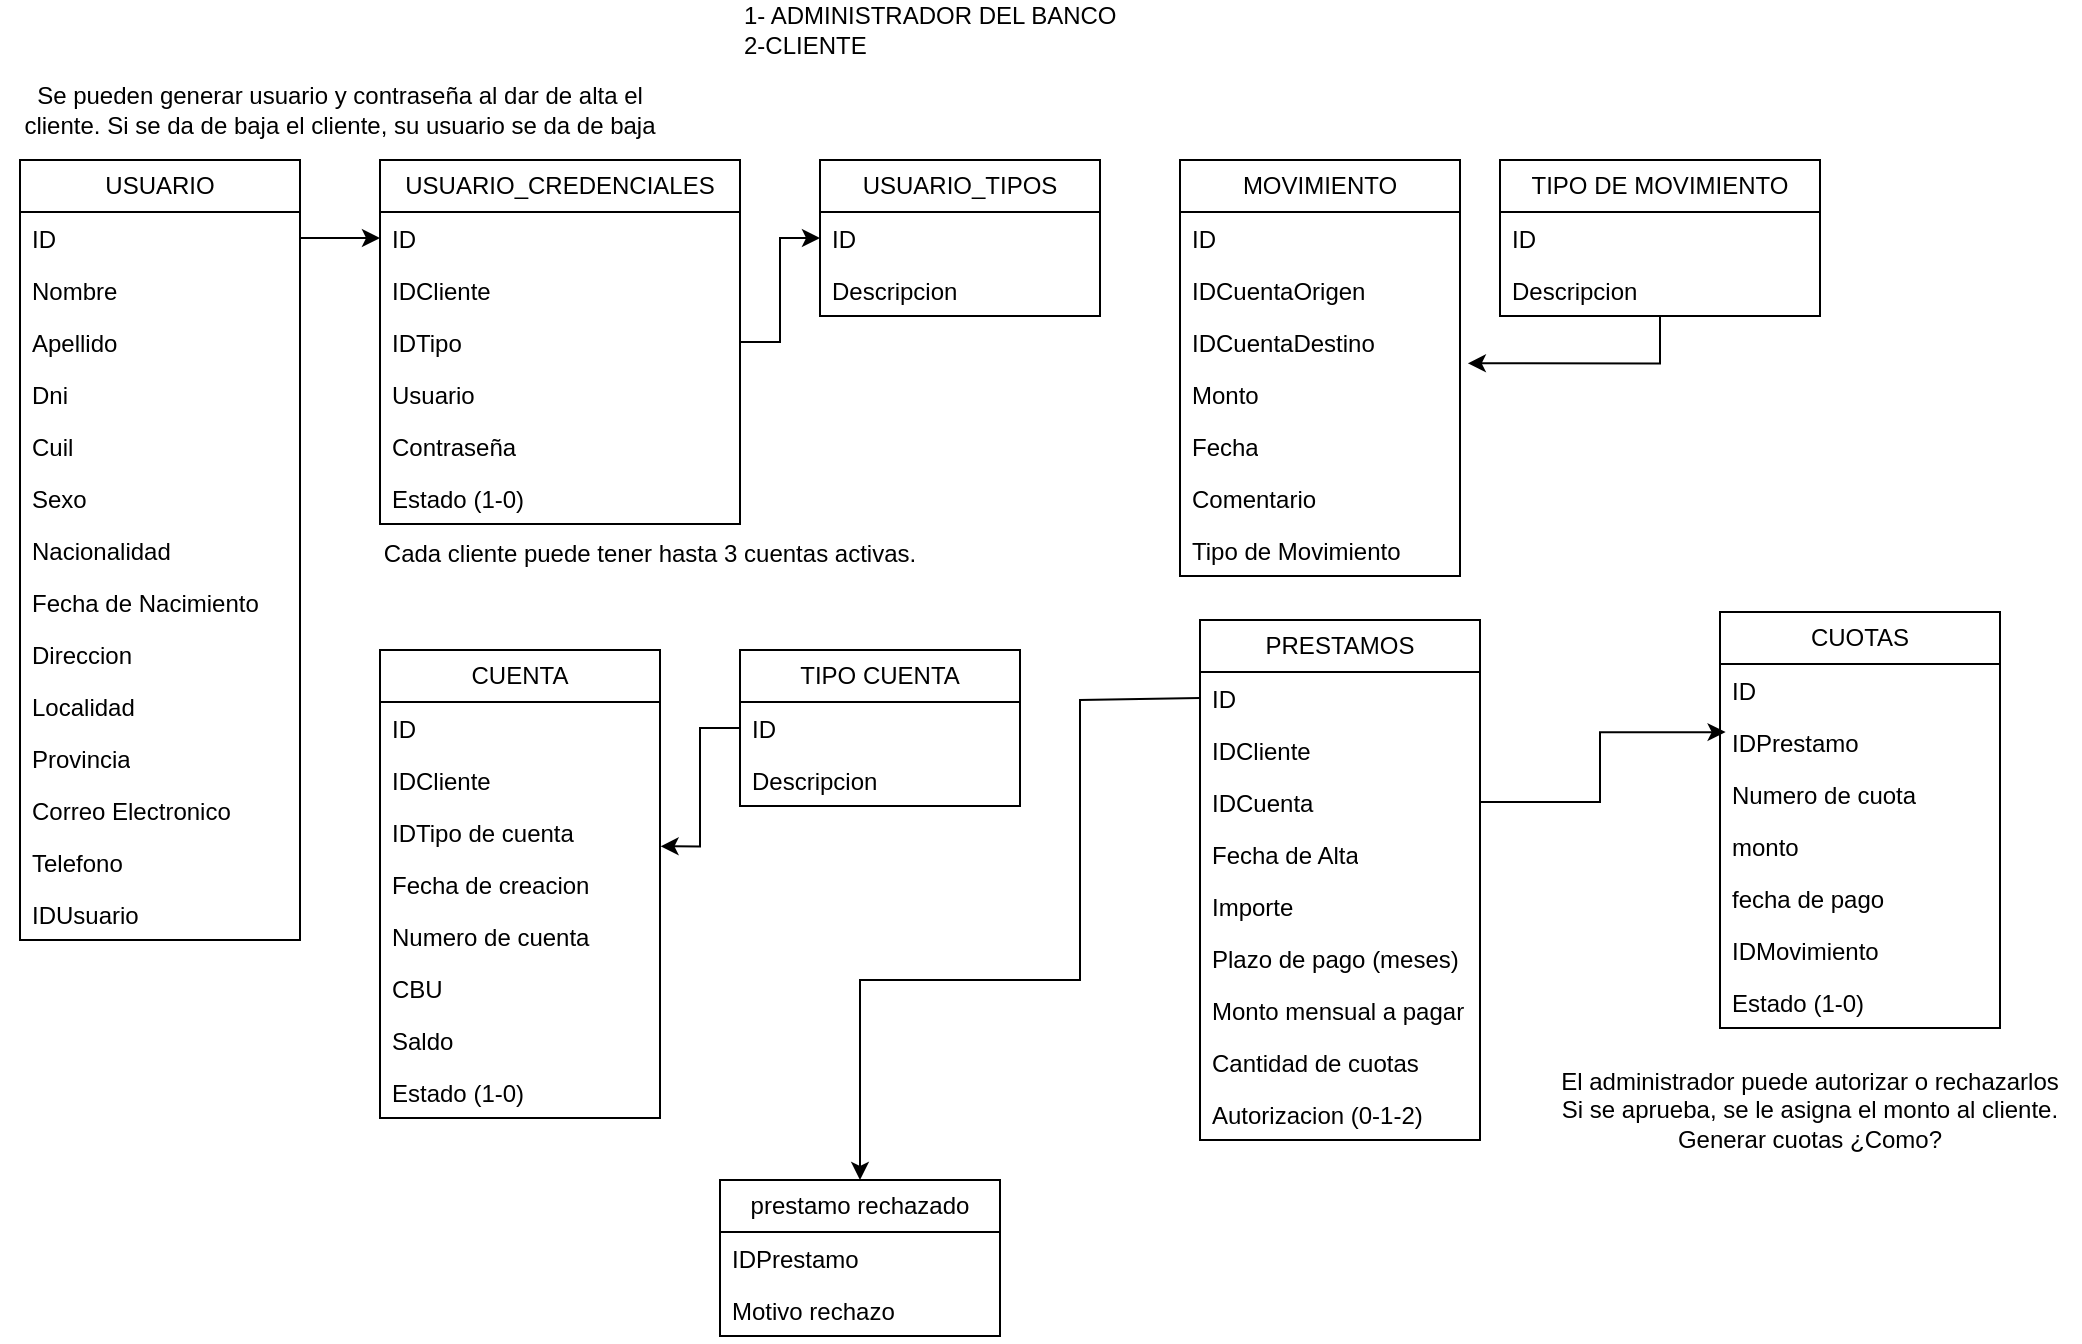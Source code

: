 <mxfile version="27.1.6">
  <diagram id="C5RBs43oDa-KdzZeNtuy" name="Page-1">
    <mxGraphModel dx="1565" dy="611" grid="1" gridSize="10" guides="1" tooltips="1" connect="1" arrows="1" fold="1" page="1" pageScale="1" pageWidth="827" pageHeight="1169" math="0" shadow="0">
      <root>
        <mxCell id="WIyWlLk6GJQsqaUBKTNV-0" />
        <mxCell id="WIyWlLk6GJQsqaUBKTNV-1" parent="WIyWlLk6GJQsqaUBKTNV-0" />
        <mxCell id="1Sl9D-tVaPSKTKUuCVJj-7" value="USUARIO_TIPOS" style="swimlane;fontStyle=0;childLayout=stackLayout;horizontal=1;startSize=26;fillColor=none;horizontalStack=0;resizeParent=1;resizeParentMax=0;resizeLast=0;collapsible=1;marginBottom=0;whiteSpace=wrap;html=1;" parent="WIyWlLk6GJQsqaUBKTNV-1" vertex="1">
          <mxGeometry x="560" y="340" width="140" height="78" as="geometry" />
        </mxCell>
        <mxCell id="1Sl9D-tVaPSKTKUuCVJj-8" value="ID" style="text;strokeColor=none;fillColor=none;align=left;verticalAlign=top;spacingLeft=4;spacingRight=4;overflow=hidden;rotatable=0;points=[[0,0.5],[1,0.5]];portConstraint=eastwest;whiteSpace=wrap;html=1;" parent="1Sl9D-tVaPSKTKUuCVJj-7" vertex="1">
          <mxGeometry y="26" width="140" height="26" as="geometry" />
        </mxCell>
        <mxCell id="1Sl9D-tVaPSKTKUuCVJj-9" value="Descripcion" style="text;strokeColor=none;fillColor=none;align=left;verticalAlign=top;spacingLeft=4;spacingRight=4;overflow=hidden;rotatable=0;points=[[0,0.5],[1,0.5]];portConstraint=eastwest;whiteSpace=wrap;html=1;" parent="1Sl9D-tVaPSKTKUuCVJj-7" vertex="1">
          <mxGeometry y="52" width="140" height="26" as="geometry" />
        </mxCell>
        <mxCell id="1Sl9D-tVaPSKTKUuCVJj-11" value="1- ADMINISTRADOR DEL BANCO&lt;div&gt;2-CLIENTE&lt;/div&gt;" style="text;strokeColor=none;align=left;fillColor=none;html=1;verticalAlign=middle;whiteSpace=wrap;rounded=0;" parent="WIyWlLk6GJQsqaUBKTNV-1" vertex="1">
          <mxGeometry x="520" y="260" width="190" height="30" as="geometry" />
        </mxCell>
        <mxCell id="1Sl9D-tVaPSKTKUuCVJj-13" value="USUARIO" style="swimlane;fontStyle=0;childLayout=stackLayout;horizontal=1;startSize=26;fillColor=none;horizontalStack=0;resizeParent=1;resizeParentMax=0;resizeLast=0;collapsible=1;marginBottom=0;whiteSpace=wrap;html=1;" parent="WIyWlLk6GJQsqaUBKTNV-1" vertex="1">
          <mxGeometry x="160" y="340" width="140" height="390" as="geometry" />
        </mxCell>
        <mxCell id="1Sl9D-tVaPSKTKUuCVJj-14" value="ID" style="text;strokeColor=none;fillColor=none;align=left;verticalAlign=top;spacingLeft=4;spacingRight=4;overflow=hidden;rotatable=0;points=[[0,0.5],[1,0.5]];portConstraint=eastwest;whiteSpace=wrap;html=1;" parent="1Sl9D-tVaPSKTKUuCVJj-13" vertex="1">
          <mxGeometry y="26" width="140" height="26" as="geometry" />
        </mxCell>
        <mxCell id="1Sl9D-tVaPSKTKUuCVJj-18" value="Nombre" style="text;strokeColor=none;fillColor=none;align=left;verticalAlign=top;spacingLeft=4;spacingRight=4;overflow=hidden;rotatable=0;points=[[0,0.5],[1,0.5]];portConstraint=eastwest;whiteSpace=wrap;html=1;" parent="1Sl9D-tVaPSKTKUuCVJj-13" vertex="1">
          <mxGeometry y="52" width="140" height="26" as="geometry" />
        </mxCell>
        <mxCell id="1Sl9D-tVaPSKTKUuCVJj-19" value="Apellido" style="text;strokeColor=none;fillColor=none;align=left;verticalAlign=top;spacingLeft=4;spacingRight=4;overflow=hidden;rotatable=0;points=[[0,0.5],[1,0.5]];portConstraint=eastwest;whiteSpace=wrap;html=1;" parent="1Sl9D-tVaPSKTKUuCVJj-13" vertex="1">
          <mxGeometry y="78" width="140" height="26" as="geometry" />
        </mxCell>
        <mxCell id="1Sl9D-tVaPSKTKUuCVJj-20" value="Dni" style="text;strokeColor=none;fillColor=none;align=left;verticalAlign=top;spacingLeft=4;spacingRight=4;overflow=hidden;rotatable=0;points=[[0,0.5],[1,0.5]];portConstraint=eastwest;whiteSpace=wrap;html=1;" parent="1Sl9D-tVaPSKTKUuCVJj-13" vertex="1">
          <mxGeometry y="104" width="140" height="26" as="geometry" />
        </mxCell>
        <mxCell id="1Sl9D-tVaPSKTKUuCVJj-67" value="Cuil" style="text;strokeColor=none;fillColor=none;align=left;verticalAlign=top;spacingLeft=4;spacingRight=4;overflow=hidden;rotatable=0;points=[[0,0.5],[1,0.5]];portConstraint=eastwest;whiteSpace=wrap;html=1;" parent="1Sl9D-tVaPSKTKUuCVJj-13" vertex="1">
          <mxGeometry y="130" width="140" height="26" as="geometry" />
        </mxCell>
        <mxCell id="1Sl9D-tVaPSKTKUuCVJj-68" value="Sexo" style="text;strokeColor=none;fillColor=none;align=left;verticalAlign=top;spacingLeft=4;spacingRight=4;overflow=hidden;rotatable=0;points=[[0,0.5],[1,0.5]];portConstraint=eastwest;whiteSpace=wrap;html=1;" parent="1Sl9D-tVaPSKTKUuCVJj-13" vertex="1">
          <mxGeometry y="156" width="140" height="26" as="geometry" />
        </mxCell>
        <mxCell id="1Sl9D-tVaPSKTKUuCVJj-69" value="Nacionalidad" style="text;strokeColor=none;fillColor=none;align=left;verticalAlign=top;spacingLeft=4;spacingRight=4;overflow=hidden;rotatable=0;points=[[0,0.5],[1,0.5]];portConstraint=eastwest;whiteSpace=wrap;html=1;" parent="1Sl9D-tVaPSKTKUuCVJj-13" vertex="1">
          <mxGeometry y="182" width="140" height="26" as="geometry" />
        </mxCell>
        <mxCell id="1Sl9D-tVaPSKTKUuCVJj-70" value="Fecha de Nacimiento" style="text;strokeColor=none;fillColor=none;align=left;verticalAlign=top;spacingLeft=4;spacingRight=4;overflow=hidden;rotatable=0;points=[[0,0.5],[1,0.5]];portConstraint=eastwest;whiteSpace=wrap;html=1;" parent="1Sl9D-tVaPSKTKUuCVJj-13" vertex="1">
          <mxGeometry y="208" width="140" height="26" as="geometry" />
        </mxCell>
        <mxCell id="1Sl9D-tVaPSKTKUuCVJj-71" value="Direccion" style="text;strokeColor=none;fillColor=none;align=left;verticalAlign=top;spacingLeft=4;spacingRight=4;overflow=hidden;rotatable=0;points=[[0,0.5],[1,0.5]];portConstraint=eastwest;whiteSpace=wrap;html=1;" parent="1Sl9D-tVaPSKTKUuCVJj-13" vertex="1">
          <mxGeometry y="234" width="140" height="26" as="geometry" />
        </mxCell>
        <mxCell id="1Sl9D-tVaPSKTKUuCVJj-72" value="Localidad" style="text;strokeColor=none;fillColor=none;align=left;verticalAlign=top;spacingLeft=4;spacingRight=4;overflow=hidden;rotatable=0;points=[[0,0.5],[1,0.5]];portConstraint=eastwest;whiteSpace=wrap;html=1;" parent="1Sl9D-tVaPSKTKUuCVJj-13" vertex="1">
          <mxGeometry y="260" width="140" height="26" as="geometry" />
        </mxCell>
        <mxCell id="1Sl9D-tVaPSKTKUuCVJj-73" value="Provincia" style="text;strokeColor=none;fillColor=none;align=left;verticalAlign=top;spacingLeft=4;spacingRight=4;overflow=hidden;rotatable=0;points=[[0,0.5],[1,0.5]];portConstraint=eastwest;whiteSpace=wrap;html=1;" parent="1Sl9D-tVaPSKTKUuCVJj-13" vertex="1">
          <mxGeometry y="286" width="140" height="26" as="geometry" />
        </mxCell>
        <mxCell id="1Sl9D-tVaPSKTKUuCVJj-74" value="Correo Electronico" style="text;strokeColor=none;fillColor=none;align=left;verticalAlign=top;spacingLeft=4;spacingRight=4;overflow=hidden;rotatable=0;points=[[0,0.5],[1,0.5]];portConstraint=eastwest;whiteSpace=wrap;html=1;" parent="1Sl9D-tVaPSKTKUuCVJj-13" vertex="1">
          <mxGeometry y="312" width="140" height="26" as="geometry" />
        </mxCell>
        <mxCell id="1Sl9D-tVaPSKTKUuCVJj-75" value="Telefono" style="text;strokeColor=none;fillColor=none;align=left;verticalAlign=top;spacingLeft=4;spacingRight=4;overflow=hidden;rotatable=0;points=[[0,0.5],[1,0.5]];portConstraint=eastwest;whiteSpace=wrap;html=1;" parent="1Sl9D-tVaPSKTKUuCVJj-13" vertex="1">
          <mxGeometry y="338" width="140" height="26" as="geometry" />
        </mxCell>
        <mxCell id="1Sl9D-tVaPSKTKUuCVJj-21" value="IDUsuario" style="text;strokeColor=none;fillColor=none;align=left;verticalAlign=top;spacingLeft=4;spacingRight=4;overflow=hidden;rotatable=0;points=[[0,0.5],[1,0.5]];portConstraint=eastwest;whiteSpace=wrap;html=1;" parent="1Sl9D-tVaPSKTKUuCVJj-13" vertex="1">
          <mxGeometry y="364" width="140" height="26" as="geometry" />
        </mxCell>
        <mxCell id="1Sl9D-tVaPSKTKUuCVJj-22" value="USUARIO_CREDENCIALES" style="swimlane;fontStyle=0;childLayout=stackLayout;horizontal=1;startSize=26;fillColor=none;horizontalStack=0;resizeParent=1;resizeParentMax=0;resizeLast=0;collapsible=1;marginBottom=0;whiteSpace=wrap;html=1;" parent="WIyWlLk6GJQsqaUBKTNV-1" vertex="1">
          <mxGeometry x="340" y="340" width="180" height="182" as="geometry" />
        </mxCell>
        <mxCell id="1Sl9D-tVaPSKTKUuCVJj-23" value="ID" style="text;strokeColor=none;fillColor=none;align=left;verticalAlign=top;spacingLeft=4;spacingRight=4;overflow=hidden;rotatable=0;points=[[0,0.5],[1,0.5]];portConstraint=eastwest;whiteSpace=wrap;html=1;" parent="1Sl9D-tVaPSKTKUuCVJj-22" vertex="1">
          <mxGeometry y="26" width="180" height="26" as="geometry" />
        </mxCell>
        <mxCell id="0VnSsvkxYb78M8ndvh_B-0" value="IDCliente" style="text;strokeColor=none;fillColor=none;align=left;verticalAlign=top;spacingLeft=4;spacingRight=4;overflow=hidden;rotatable=0;points=[[0,0.5],[1,0.5]];portConstraint=eastwest;whiteSpace=wrap;html=1;" parent="1Sl9D-tVaPSKTKUuCVJj-22" vertex="1">
          <mxGeometry y="52" width="180" height="26" as="geometry" />
        </mxCell>
        <mxCell id="04tVf3Z1UkTobvmDX2Ty-1" value="IDTipo" style="text;strokeColor=none;fillColor=none;align=left;verticalAlign=top;spacingLeft=4;spacingRight=4;overflow=hidden;rotatable=0;points=[[0,0.5],[1,0.5]];portConstraint=eastwest;whiteSpace=wrap;html=1;" parent="1Sl9D-tVaPSKTKUuCVJj-22" vertex="1">
          <mxGeometry y="78" width="180" height="26" as="geometry" />
        </mxCell>
        <mxCell id="1Sl9D-tVaPSKTKUuCVJj-24" value="Usuario" style="text;strokeColor=none;fillColor=none;align=left;verticalAlign=top;spacingLeft=4;spacingRight=4;overflow=hidden;rotatable=0;points=[[0,0.5],[1,0.5]];portConstraint=eastwest;whiteSpace=wrap;html=1;" parent="1Sl9D-tVaPSKTKUuCVJj-22" vertex="1">
          <mxGeometry y="104" width="180" height="26" as="geometry" />
        </mxCell>
        <mxCell id="1Sl9D-tVaPSKTKUuCVJj-25" value="Contraseña" style="text;strokeColor=none;fillColor=none;align=left;verticalAlign=top;spacingLeft=4;spacingRight=4;overflow=hidden;rotatable=0;points=[[0,0.5],[1,0.5]];portConstraint=eastwest;whiteSpace=wrap;html=1;" parent="1Sl9D-tVaPSKTKUuCVJj-22" vertex="1">
          <mxGeometry y="130" width="180" height="26" as="geometry" />
        </mxCell>
        <mxCell id="1Sl9D-tVaPSKTKUuCVJj-32" value="Estado (1-0)" style="text;strokeColor=none;fillColor=none;align=left;verticalAlign=top;spacingLeft=4;spacingRight=4;overflow=hidden;rotatable=0;points=[[0,0.5],[1,0.5]];portConstraint=eastwest;whiteSpace=wrap;html=1;" parent="1Sl9D-tVaPSKTKUuCVJj-22" vertex="1">
          <mxGeometry y="156" width="180" height="26" as="geometry" />
        </mxCell>
        <mxCell id="1Sl9D-tVaPSKTKUuCVJj-31" value="Se pueden generar usuario y contraseña al dar de alta el cliente. Si se da de baja el cliente, su usuario se da de baja" style="text;strokeColor=none;align=center;fillColor=none;html=1;verticalAlign=middle;whiteSpace=wrap;rounded=0;" parent="WIyWlLk6GJQsqaUBKTNV-1" vertex="1">
          <mxGeometry x="150" y="300" width="340" height="30" as="geometry" />
        </mxCell>
        <mxCell id="1Sl9D-tVaPSKTKUuCVJj-33" value="CUENTA" style="swimlane;fontStyle=0;childLayout=stackLayout;horizontal=1;startSize=26;fillColor=none;horizontalStack=0;resizeParent=1;resizeParentMax=0;resizeLast=0;collapsible=1;marginBottom=0;whiteSpace=wrap;html=1;" parent="WIyWlLk6GJQsqaUBKTNV-1" vertex="1">
          <mxGeometry x="340" y="585" width="140" height="234" as="geometry" />
        </mxCell>
        <mxCell id="1Sl9D-tVaPSKTKUuCVJj-34" value="ID" style="text;strokeColor=none;fillColor=none;align=left;verticalAlign=top;spacingLeft=4;spacingRight=4;overflow=hidden;rotatable=0;points=[[0,0.5],[1,0.5]];portConstraint=eastwest;whiteSpace=wrap;html=1;" parent="1Sl9D-tVaPSKTKUuCVJj-33" vertex="1">
          <mxGeometry y="26" width="140" height="26" as="geometry" />
        </mxCell>
        <mxCell id="1Sl9D-tVaPSKTKUuCVJj-35" value="IDCliente" style="text;strokeColor=none;fillColor=none;align=left;verticalAlign=top;spacingLeft=4;spacingRight=4;overflow=hidden;rotatable=0;points=[[0,0.5],[1,0.5]];portConstraint=eastwest;whiteSpace=wrap;html=1;" parent="1Sl9D-tVaPSKTKUuCVJj-33" vertex="1">
          <mxGeometry y="52" width="140" height="26" as="geometry" />
        </mxCell>
        <mxCell id="1Sl9D-tVaPSKTKUuCVJj-62" value="IDTipo de cuenta" style="text;strokeColor=none;fillColor=none;align=left;verticalAlign=top;spacingLeft=4;spacingRight=4;overflow=hidden;rotatable=0;points=[[0,0.5],[1,0.5]];portConstraint=eastwest;whiteSpace=wrap;html=1;" parent="1Sl9D-tVaPSKTKUuCVJj-33" vertex="1">
          <mxGeometry y="78" width="140" height="26" as="geometry" />
        </mxCell>
        <mxCell id="1Sl9D-tVaPSKTKUuCVJj-61" value="Fecha de creacion" style="text;strokeColor=none;fillColor=none;align=left;verticalAlign=top;spacingLeft=4;spacingRight=4;overflow=hidden;rotatable=0;points=[[0,0.5],[1,0.5]];portConstraint=eastwest;whiteSpace=wrap;html=1;" parent="1Sl9D-tVaPSKTKUuCVJj-33" vertex="1">
          <mxGeometry y="104" width="140" height="26" as="geometry" />
        </mxCell>
        <mxCell id="1Sl9D-tVaPSKTKUuCVJj-63" value="Numero de cuenta" style="text;strokeColor=none;fillColor=none;align=left;verticalAlign=top;spacingLeft=4;spacingRight=4;overflow=hidden;rotatable=0;points=[[0,0.5],[1,0.5]];portConstraint=eastwest;whiteSpace=wrap;html=1;" parent="1Sl9D-tVaPSKTKUuCVJj-33" vertex="1">
          <mxGeometry y="130" width="140" height="26" as="geometry" />
        </mxCell>
        <mxCell id="1Sl9D-tVaPSKTKUuCVJj-64" value="CBU" style="text;strokeColor=none;fillColor=none;align=left;verticalAlign=top;spacingLeft=4;spacingRight=4;overflow=hidden;rotatable=0;points=[[0,0.5],[1,0.5]];portConstraint=eastwest;whiteSpace=wrap;html=1;" parent="1Sl9D-tVaPSKTKUuCVJj-33" vertex="1">
          <mxGeometry y="156" width="140" height="26" as="geometry" />
        </mxCell>
        <mxCell id="1Sl9D-tVaPSKTKUuCVJj-36" value="Saldo" style="text;strokeColor=none;fillColor=none;align=left;verticalAlign=top;spacingLeft=4;spacingRight=4;overflow=hidden;rotatable=0;points=[[0,0.5],[1,0.5]];portConstraint=eastwest;whiteSpace=wrap;html=1;" parent="1Sl9D-tVaPSKTKUuCVJj-33" vertex="1">
          <mxGeometry y="182" width="140" height="26" as="geometry" />
        </mxCell>
        <mxCell id="1Sl9D-tVaPSKTKUuCVJj-37" value="Estado (1-0)" style="text;strokeColor=none;fillColor=none;align=left;verticalAlign=top;spacingLeft=4;spacingRight=4;overflow=hidden;rotatable=0;points=[[0,0.5],[1,0.5]];portConstraint=eastwest;whiteSpace=wrap;html=1;" parent="1Sl9D-tVaPSKTKUuCVJj-33" vertex="1">
          <mxGeometry y="208" width="140" height="26" as="geometry" />
        </mxCell>
        <mxCell id="1Sl9D-tVaPSKTKUuCVJj-38" value="Cada cliente puede tener hasta 3 cuentas activas." style="text;strokeColor=none;align=center;fillColor=none;html=1;verticalAlign=middle;whiteSpace=wrap;rounded=0;" parent="WIyWlLk6GJQsqaUBKTNV-1" vertex="1">
          <mxGeometry x="340" y="522" width="270" height="30" as="geometry" />
        </mxCell>
        <mxCell id="1Sl9D-tVaPSKTKUuCVJj-39" value="PRESTAMOS" style="swimlane;fontStyle=0;childLayout=stackLayout;horizontal=1;startSize=26;fillColor=none;horizontalStack=0;resizeParent=1;resizeParentMax=0;resizeLast=0;collapsible=1;marginBottom=0;whiteSpace=wrap;html=1;" parent="WIyWlLk6GJQsqaUBKTNV-1" vertex="1">
          <mxGeometry x="750" y="570" width="140" height="260" as="geometry" />
        </mxCell>
        <mxCell id="1Sl9D-tVaPSKTKUuCVJj-40" value="ID" style="text;strokeColor=none;fillColor=none;align=left;verticalAlign=top;spacingLeft=4;spacingRight=4;overflow=hidden;rotatable=0;points=[[0,0.5],[1,0.5]];portConstraint=eastwest;whiteSpace=wrap;html=1;" parent="1Sl9D-tVaPSKTKUuCVJj-39" vertex="1">
          <mxGeometry y="26" width="140" height="26" as="geometry" />
        </mxCell>
        <mxCell id="1Sl9D-tVaPSKTKUuCVJj-41" value="IDCliente" style="text;strokeColor=none;fillColor=none;align=left;verticalAlign=top;spacingLeft=4;spacingRight=4;overflow=hidden;rotatable=0;points=[[0,0.5],[1,0.5]];portConstraint=eastwest;whiteSpace=wrap;html=1;" parent="1Sl9D-tVaPSKTKUuCVJj-39" vertex="1">
          <mxGeometry y="52" width="140" height="26" as="geometry" />
        </mxCell>
        <mxCell id="1Sl9D-tVaPSKTKUuCVJj-42" value="IDCuenta" style="text;strokeColor=none;fillColor=none;align=left;verticalAlign=top;spacingLeft=4;spacingRight=4;overflow=hidden;rotatable=0;points=[[0,0.5],[1,0.5]];portConstraint=eastwest;whiteSpace=wrap;html=1;" parent="1Sl9D-tVaPSKTKUuCVJj-39" vertex="1">
          <mxGeometry y="78" width="140" height="26" as="geometry" />
        </mxCell>
        <mxCell id="1Sl9D-tVaPSKTKUuCVJj-76" value="Fecha de Alta" style="text;strokeColor=none;fillColor=none;align=left;verticalAlign=top;spacingLeft=4;spacingRight=4;overflow=hidden;rotatable=0;points=[[0,0.5],[1,0.5]];portConstraint=eastwest;whiteSpace=wrap;html=1;" parent="1Sl9D-tVaPSKTKUuCVJj-39" vertex="1">
          <mxGeometry y="104" width="140" height="26" as="geometry" />
        </mxCell>
        <mxCell id="1Sl9D-tVaPSKTKUuCVJj-77" value="Importe" style="text;strokeColor=none;fillColor=none;align=left;verticalAlign=top;spacingLeft=4;spacingRight=4;overflow=hidden;rotatable=0;points=[[0,0.5],[1,0.5]];portConstraint=eastwest;whiteSpace=wrap;html=1;" parent="1Sl9D-tVaPSKTKUuCVJj-39" vertex="1">
          <mxGeometry y="130" width="140" height="26" as="geometry" />
        </mxCell>
        <mxCell id="1Sl9D-tVaPSKTKUuCVJj-78" value="Plazo de pago (meses)" style="text;strokeColor=none;fillColor=none;align=left;verticalAlign=top;spacingLeft=4;spacingRight=4;overflow=hidden;rotatable=0;points=[[0,0.5],[1,0.5]];portConstraint=eastwest;whiteSpace=wrap;html=1;" parent="1Sl9D-tVaPSKTKUuCVJj-39" vertex="1">
          <mxGeometry y="156" width="140" height="26" as="geometry" />
        </mxCell>
        <mxCell id="1Sl9D-tVaPSKTKUuCVJj-79" value="Monto mensual a pagar" style="text;strokeColor=none;fillColor=none;align=left;verticalAlign=top;spacingLeft=4;spacingRight=4;overflow=hidden;rotatable=0;points=[[0,0.5],[1,0.5]];portConstraint=eastwest;whiteSpace=wrap;html=1;" parent="1Sl9D-tVaPSKTKUuCVJj-39" vertex="1">
          <mxGeometry y="182" width="140" height="26" as="geometry" />
        </mxCell>
        <mxCell id="1Sl9D-tVaPSKTKUuCVJj-80" value="Cantidad de cuotas" style="text;strokeColor=none;fillColor=none;align=left;verticalAlign=top;spacingLeft=4;spacingRight=4;overflow=hidden;rotatable=0;points=[[0,0.5],[1,0.5]];portConstraint=eastwest;whiteSpace=wrap;html=1;" parent="1Sl9D-tVaPSKTKUuCVJj-39" vertex="1">
          <mxGeometry y="208" width="140" height="26" as="geometry" />
        </mxCell>
        <mxCell id="1Sl9D-tVaPSKTKUuCVJj-43" value="Autorizacion (0-1-2)" style="text;strokeColor=none;fillColor=none;align=left;verticalAlign=top;spacingLeft=4;spacingRight=4;overflow=hidden;rotatable=0;points=[[0,0.5],[1,0.5]];portConstraint=eastwest;whiteSpace=wrap;html=1;" parent="1Sl9D-tVaPSKTKUuCVJj-39" vertex="1">
          <mxGeometry y="234" width="140" height="26" as="geometry" />
        </mxCell>
        <mxCell id="1Sl9D-tVaPSKTKUuCVJj-44" value="El administrador puede autorizar o rechazarlos&lt;div&gt;Si se aprueba, se le asigna el monto al cliente.&lt;/div&gt;&lt;div&gt;Generar cuotas ¿Como?&lt;/div&gt;" style="text;strokeColor=none;align=center;fillColor=none;html=1;verticalAlign=middle;whiteSpace=wrap;rounded=0;" parent="WIyWlLk6GJQsqaUBKTNV-1" vertex="1">
          <mxGeometry x="920" y="800" width="270" height="30" as="geometry" />
        </mxCell>
        <mxCell id="1Sl9D-tVaPSKTKUuCVJj-45" value="MOVIMIENTO" style="swimlane;fontStyle=0;childLayout=stackLayout;horizontal=1;startSize=26;fillColor=none;horizontalStack=0;resizeParent=1;resizeParentMax=0;resizeLast=0;collapsible=1;marginBottom=0;whiteSpace=wrap;html=1;" parent="WIyWlLk6GJQsqaUBKTNV-1" vertex="1">
          <mxGeometry x="740" y="340" width="140" height="208" as="geometry" />
        </mxCell>
        <mxCell id="1Sl9D-tVaPSKTKUuCVJj-46" value="ID" style="text;strokeColor=none;fillColor=none;align=left;verticalAlign=top;spacingLeft=4;spacingRight=4;overflow=hidden;rotatable=0;points=[[0,0.5],[1,0.5]];portConstraint=eastwest;whiteSpace=wrap;html=1;" parent="1Sl9D-tVaPSKTKUuCVJj-45" vertex="1">
          <mxGeometry y="26" width="140" height="26" as="geometry" />
        </mxCell>
        <mxCell id="1Sl9D-tVaPSKTKUuCVJj-47" value="IDCuentaOrigen" style="text;strokeColor=none;fillColor=none;align=left;verticalAlign=top;spacingLeft=4;spacingRight=4;overflow=hidden;rotatable=0;points=[[0,0.5],[1,0.5]];portConstraint=eastwest;whiteSpace=wrap;html=1;" parent="1Sl9D-tVaPSKTKUuCVJj-45" vertex="1">
          <mxGeometry y="52" width="140" height="26" as="geometry" />
        </mxCell>
        <mxCell id="1Sl9D-tVaPSKTKUuCVJj-48" value="IDCuentaDestino" style="text;strokeColor=none;fillColor=none;align=left;verticalAlign=top;spacingLeft=4;spacingRight=4;overflow=hidden;rotatable=0;points=[[0,0.5],[1,0.5]];portConstraint=eastwest;whiteSpace=wrap;html=1;" parent="1Sl9D-tVaPSKTKUuCVJj-45" vertex="1">
          <mxGeometry y="78" width="140" height="26" as="geometry" />
        </mxCell>
        <mxCell id="1Sl9D-tVaPSKTKUuCVJj-49" value="Monto" style="text;strokeColor=none;fillColor=none;align=left;verticalAlign=top;spacingLeft=4;spacingRight=4;overflow=hidden;rotatable=0;points=[[0,0.5],[1,0.5]];portConstraint=eastwest;whiteSpace=wrap;html=1;" parent="1Sl9D-tVaPSKTKUuCVJj-45" vertex="1">
          <mxGeometry y="104" width="140" height="26" as="geometry" />
        </mxCell>
        <mxCell id="1Sl9D-tVaPSKTKUuCVJj-50" value="Fecha" style="text;strokeColor=none;fillColor=none;align=left;verticalAlign=top;spacingLeft=4;spacingRight=4;overflow=hidden;rotatable=0;points=[[0,0.5],[1,0.5]];portConstraint=eastwest;whiteSpace=wrap;html=1;" parent="1Sl9D-tVaPSKTKUuCVJj-45" vertex="1">
          <mxGeometry y="130" width="140" height="26" as="geometry" />
        </mxCell>
        <mxCell id="1Sl9D-tVaPSKTKUuCVJj-51" value="Comentario" style="text;strokeColor=none;fillColor=none;align=left;verticalAlign=top;spacingLeft=4;spacingRight=4;overflow=hidden;rotatable=0;points=[[0,0.5],[1,0.5]];portConstraint=eastwest;whiteSpace=wrap;html=1;" parent="1Sl9D-tVaPSKTKUuCVJj-45" vertex="1">
          <mxGeometry y="156" width="140" height="26" as="geometry" />
        </mxCell>
        <mxCell id="1Sl9D-tVaPSKTKUuCVJj-52" value="Tipo de Movimiento" style="text;strokeColor=none;fillColor=none;align=left;verticalAlign=top;spacingLeft=4;spacingRight=4;overflow=hidden;rotatable=0;points=[[0,0.5],[1,0.5]];portConstraint=eastwest;whiteSpace=wrap;html=1;" parent="1Sl9D-tVaPSKTKUuCVJj-45" vertex="1">
          <mxGeometry y="182" width="140" height="26" as="geometry" />
        </mxCell>
        <mxCell id="1Sl9D-tVaPSKTKUuCVJj-53" value="TIPO DE MOVIMIENTO" style="swimlane;fontStyle=0;childLayout=stackLayout;horizontal=1;startSize=26;fillColor=none;horizontalStack=0;resizeParent=1;resizeParentMax=0;resizeLast=0;collapsible=1;marginBottom=0;whiteSpace=wrap;html=1;" parent="WIyWlLk6GJQsqaUBKTNV-1" vertex="1">
          <mxGeometry x="900" y="340" width="160" height="78" as="geometry" />
        </mxCell>
        <mxCell id="1Sl9D-tVaPSKTKUuCVJj-54" value="ID" style="text;strokeColor=none;fillColor=none;align=left;verticalAlign=top;spacingLeft=4;spacingRight=4;overflow=hidden;rotatable=0;points=[[0,0.5],[1,0.5]];portConstraint=eastwest;whiteSpace=wrap;html=1;" parent="1Sl9D-tVaPSKTKUuCVJj-53" vertex="1">
          <mxGeometry y="26" width="160" height="26" as="geometry" />
        </mxCell>
        <mxCell id="1Sl9D-tVaPSKTKUuCVJj-56" value="Descripcion" style="text;strokeColor=none;fillColor=none;align=left;verticalAlign=top;spacingLeft=4;spacingRight=4;overflow=hidden;rotatable=0;points=[[0,0.5],[1,0.5]];portConstraint=eastwest;whiteSpace=wrap;html=1;" parent="1Sl9D-tVaPSKTKUuCVJj-53" vertex="1">
          <mxGeometry y="52" width="160" height="26" as="geometry" />
        </mxCell>
        <mxCell id="1Sl9D-tVaPSKTKUuCVJj-81" value="CUOTAS" style="swimlane;fontStyle=0;childLayout=stackLayout;horizontal=1;startSize=26;fillColor=none;horizontalStack=0;resizeParent=1;resizeParentMax=0;resizeLast=0;collapsible=1;marginBottom=0;whiteSpace=wrap;html=1;" parent="WIyWlLk6GJQsqaUBKTNV-1" vertex="1">
          <mxGeometry x="1010" y="566" width="140" height="208" as="geometry" />
        </mxCell>
        <mxCell id="1Sl9D-tVaPSKTKUuCVJj-82" value="ID" style="text;strokeColor=none;fillColor=none;align=left;verticalAlign=top;spacingLeft=4;spacingRight=4;overflow=hidden;rotatable=0;points=[[0,0.5],[1,0.5]];portConstraint=eastwest;whiteSpace=wrap;html=1;" parent="1Sl9D-tVaPSKTKUuCVJj-81" vertex="1">
          <mxGeometry y="26" width="140" height="26" as="geometry" />
        </mxCell>
        <mxCell id="1Sl9D-tVaPSKTKUuCVJj-83" value="IDPrestamo" style="text;strokeColor=none;fillColor=none;align=left;verticalAlign=top;spacingLeft=4;spacingRight=4;overflow=hidden;rotatable=0;points=[[0,0.5],[1,0.5]];portConstraint=eastwest;whiteSpace=wrap;html=1;" parent="1Sl9D-tVaPSKTKUuCVJj-81" vertex="1">
          <mxGeometry y="52" width="140" height="26" as="geometry" />
        </mxCell>
        <mxCell id="1Sl9D-tVaPSKTKUuCVJj-84" value="Numero de cuota" style="text;strokeColor=none;fillColor=none;align=left;verticalAlign=top;spacingLeft=4;spacingRight=4;overflow=hidden;rotatable=0;points=[[0,0.5],[1,0.5]];portConstraint=eastwest;whiteSpace=wrap;html=1;" parent="1Sl9D-tVaPSKTKUuCVJj-81" vertex="1">
          <mxGeometry y="78" width="140" height="26" as="geometry" />
        </mxCell>
        <mxCell id="1Sl9D-tVaPSKTKUuCVJj-85" value="monto" style="text;strokeColor=none;fillColor=none;align=left;verticalAlign=top;spacingLeft=4;spacingRight=4;overflow=hidden;rotatable=0;points=[[0,0.5],[1,0.5]];portConstraint=eastwest;whiteSpace=wrap;html=1;" parent="1Sl9D-tVaPSKTKUuCVJj-81" vertex="1">
          <mxGeometry y="104" width="140" height="26" as="geometry" />
        </mxCell>
        <mxCell id="1Sl9D-tVaPSKTKUuCVJj-86" value="fecha de pago" style="text;strokeColor=none;fillColor=none;align=left;verticalAlign=top;spacingLeft=4;spacingRight=4;overflow=hidden;rotatable=0;points=[[0,0.5],[1,0.5]];portConstraint=eastwest;whiteSpace=wrap;html=1;" parent="1Sl9D-tVaPSKTKUuCVJj-81" vertex="1">
          <mxGeometry y="130" width="140" height="26" as="geometry" />
        </mxCell>
        <mxCell id="pMO4iIa-arlI1WdZukQr-0" value="IDMovimiento" style="text;strokeColor=none;fillColor=none;align=left;verticalAlign=top;spacingLeft=4;spacingRight=4;overflow=hidden;rotatable=0;points=[[0,0.5],[1,0.5]];portConstraint=eastwest;whiteSpace=wrap;html=1;" parent="1Sl9D-tVaPSKTKUuCVJj-81" vertex="1">
          <mxGeometry y="156" width="140" height="26" as="geometry" />
        </mxCell>
        <mxCell id="pMO4iIa-arlI1WdZukQr-1" value="Estado (1-0)" style="text;strokeColor=none;fillColor=none;align=left;verticalAlign=top;spacingLeft=4;spacingRight=4;overflow=hidden;rotatable=0;points=[[0,0.5],[1,0.5]];portConstraint=eastwest;whiteSpace=wrap;html=1;" parent="1Sl9D-tVaPSKTKUuCVJj-81" vertex="1">
          <mxGeometry y="182" width="140" height="26" as="geometry" />
        </mxCell>
        <mxCell id="HbRdZn2ui1ybzq64YQTR-0" style="edgeStyle=orthogonalEdgeStyle;rounded=0;orthogonalLoop=1;jettySize=auto;html=1;entryX=0;entryY=0.5;entryDx=0;entryDy=0;" parent="WIyWlLk6GJQsqaUBKTNV-1" source="1Sl9D-tVaPSKTKUuCVJj-14" target="1Sl9D-tVaPSKTKUuCVJj-23" edge="1">
          <mxGeometry relative="1" as="geometry" />
        </mxCell>
        <mxCell id="0VnSsvkxYb78M8ndvh_B-1" value="TIPO CUENTA" style="swimlane;fontStyle=0;childLayout=stackLayout;horizontal=1;startSize=26;fillColor=none;horizontalStack=0;resizeParent=1;resizeParentMax=0;resizeLast=0;collapsible=1;marginBottom=0;whiteSpace=wrap;html=1;" parent="WIyWlLk6GJQsqaUBKTNV-1" vertex="1">
          <mxGeometry x="520" y="585" width="140" height="78" as="geometry" />
        </mxCell>
        <mxCell id="0VnSsvkxYb78M8ndvh_B-2" value="ID" style="text;strokeColor=none;fillColor=none;align=left;verticalAlign=top;spacingLeft=4;spacingRight=4;overflow=hidden;rotatable=0;points=[[0,0.5],[1,0.5]];portConstraint=eastwest;whiteSpace=wrap;html=1;" parent="0VnSsvkxYb78M8ndvh_B-1" vertex="1">
          <mxGeometry y="26" width="140" height="26" as="geometry" />
        </mxCell>
        <mxCell id="0VnSsvkxYb78M8ndvh_B-9" value="Descripcion" style="text;strokeColor=none;fillColor=none;align=left;verticalAlign=top;spacingLeft=4;spacingRight=4;overflow=hidden;rotatable=0;points=[[0,0.5],[1,0.5]];portConstraint=eastwest;whiteSpace=wrap;html=1;" parent="0VnSsvkxYb78M8ndvh_B-1" vertex="1">
          <mxGeometry y="52" width="140" height="26" as="geometry" />
        </mxCell>
        <mxCell id="pMO4iIa-arlI1WdZukQr-2" style="edgeStyle=orthogonalEdgeStyle;rounded=0;orthogonalLoop=1;jettySize=auto;html=1;entryX=0.02;entryY=0.31;entryDx=0;entryDy=0;entryPerimeter=0;" parent="WIyWlLk6GJQsqaUBKTNV-1" source="1Sl9D-tVaPSKTKUuCVJj-42" target="1Sl9D-tVaPSKTKUuCVJj-83" edge="1">
          <mxGeometry relative="1" as="geometry" />
        </mxCell>
        <mxCell id="pMO4iIa-arlI1WdZukQr-3" style="edgeStyle=orthogonalEdgeStyle;rounded=0;orthogonalLoop=1;jettySize=auto;html=1;entryX=1.028;entryY=-0.09;entryDx=0;entryDy=0;entryPerimeter=0;" parent="WIyWlLk6GJQsqaUBKTNV-1" source="1Sl9D-tVaPSKTKUuCVJj-53" target="1Sl9D-tVaPSKTKUuCVJj-49" edge="1">
          <mxGeometry relative="1" as="geometry" />
        </mxCell>
        <mxCell id="pMO4iIa-arlI1WdZukQr-4" style="edgeStyle=orthogonalEdgeStyle;rounded=0;orthogonalLoop=1;jettySize=auto;html=1;entryX=1.002;entryY=0.775;entryDx=0;entryDy=0;entryPerimeter=0;" parent="WIyWlLk6GJQsqaUBKTNV-1" source="0VnSsvkxYb78M8ndvh_B-1" target="1Sl9D-tVaPSKTKUuCVJj-62" edge="1">
          <mxGeometry relative="1" as="geometry" />
        </mxCell>
        <mxCell id="04tVf3Z1UkTobvmDX2Ty-2" style="edgeStyle=orthogonalEdgeStyle;rounded=0;orthogonalLoop=1;jettySize=auto;html=1;entryX=0;entryY=0.5;entryDx=0;entryDy=0;" parent="WIyWlLk6GJQsqaUBKTNV-1" source="04tVf3Z1UkTobvmDX2Ty-1" target="1Sl9D-tVaPSKTKUuCVJj-8" edge="1">
          <mxGeometry relative="1" as="geometry" />
        </mxCell>
        <mxCell id="2mD_vske58beGint_q42-0" value="prestamo rechazado" style="swimlane;fontStyle=0;childLayout=stackLayout;horizontal=1;startSize=26;fillColor=none;horizontalStack=0;resizeParent=1;resizeParentMax=0;resizeLast=0;collapsible=1;marginBottom=0;whiteSpace=wrap;html=1;" vertex="1" parent="WIyWlLk6GJQsqaUBKTNV-1">
          <mxGeometry x="510" y="850" width="140" height="78" as="geometry" />
        </mxCell>
        <mxCell id="2mD_vske58beGint_q42-2" value="IDPrestamo" style="text;strokeColor=none;fillColor=none;align=left;verticalAlign=top;spacingLeft=4;spacingRight=4;overflow=hidden;rotatable=0;points=[[0,0.5],[1,0.5]];portConstraint=eastwest;whiteSpace=wrap;html=1;" vertex="1" parent="2mD_vske58beGint_q42-0">
          <mxGeometry y="26" width="140" height="26" as="geometry" />
        </mxCell>
        <mxCell id="2mD_vske58beGint_q42-1" value="Motivo rechazo" style="text;strokeColor=none;fillColor=none;align=left;verticalAlign=top;spacingLeft=4;spacingRight=4;overflow=hidden;rotatable=0;points=[[0,0.5],[1,0.5]];portConstraint=eastwest;whiteSpace=wrap;html=1;" vertex="1" parent="2mD_vske58beGint_q42-0">
          <mxGeometry y="52" width="140" height="26" as="geometry" />
        </mxCell>
        <mxCell id="2mD_vske58beGint_q42-13" style="rounded=0;orthogonalLoop=1;jettySize=auto;html=1;entryX=0.5;entryY=0;entryDx=0;entryDy=0;exitX=0;exitY=0.5;exitDx=0;exitDy=0;" edge="1" parent="WIyWlLk6GJQsqaUBKTNV-1" source="1Sl9D-tVaPSKTKUuCVJj-40" target="2mD_vske58beGint_q42-0">
          <mxGeometry relative="1" as="geometry">
            <mxPoint x="748.25" y="895" as="sourcePoint" />
            <mxPoint x="871.25" y="860" as="targetPoint" />
            <Array as="points">
              <mxPoint x="690" y="610" />
              <mxPoint x="690" y="750" />
              <mxPoint x="580" y="750" />
            </Array>
          </mxGeometry>
        </mxCell>
      </root>
    </mxGraphModel>
  </diagram>
</mxfile>
